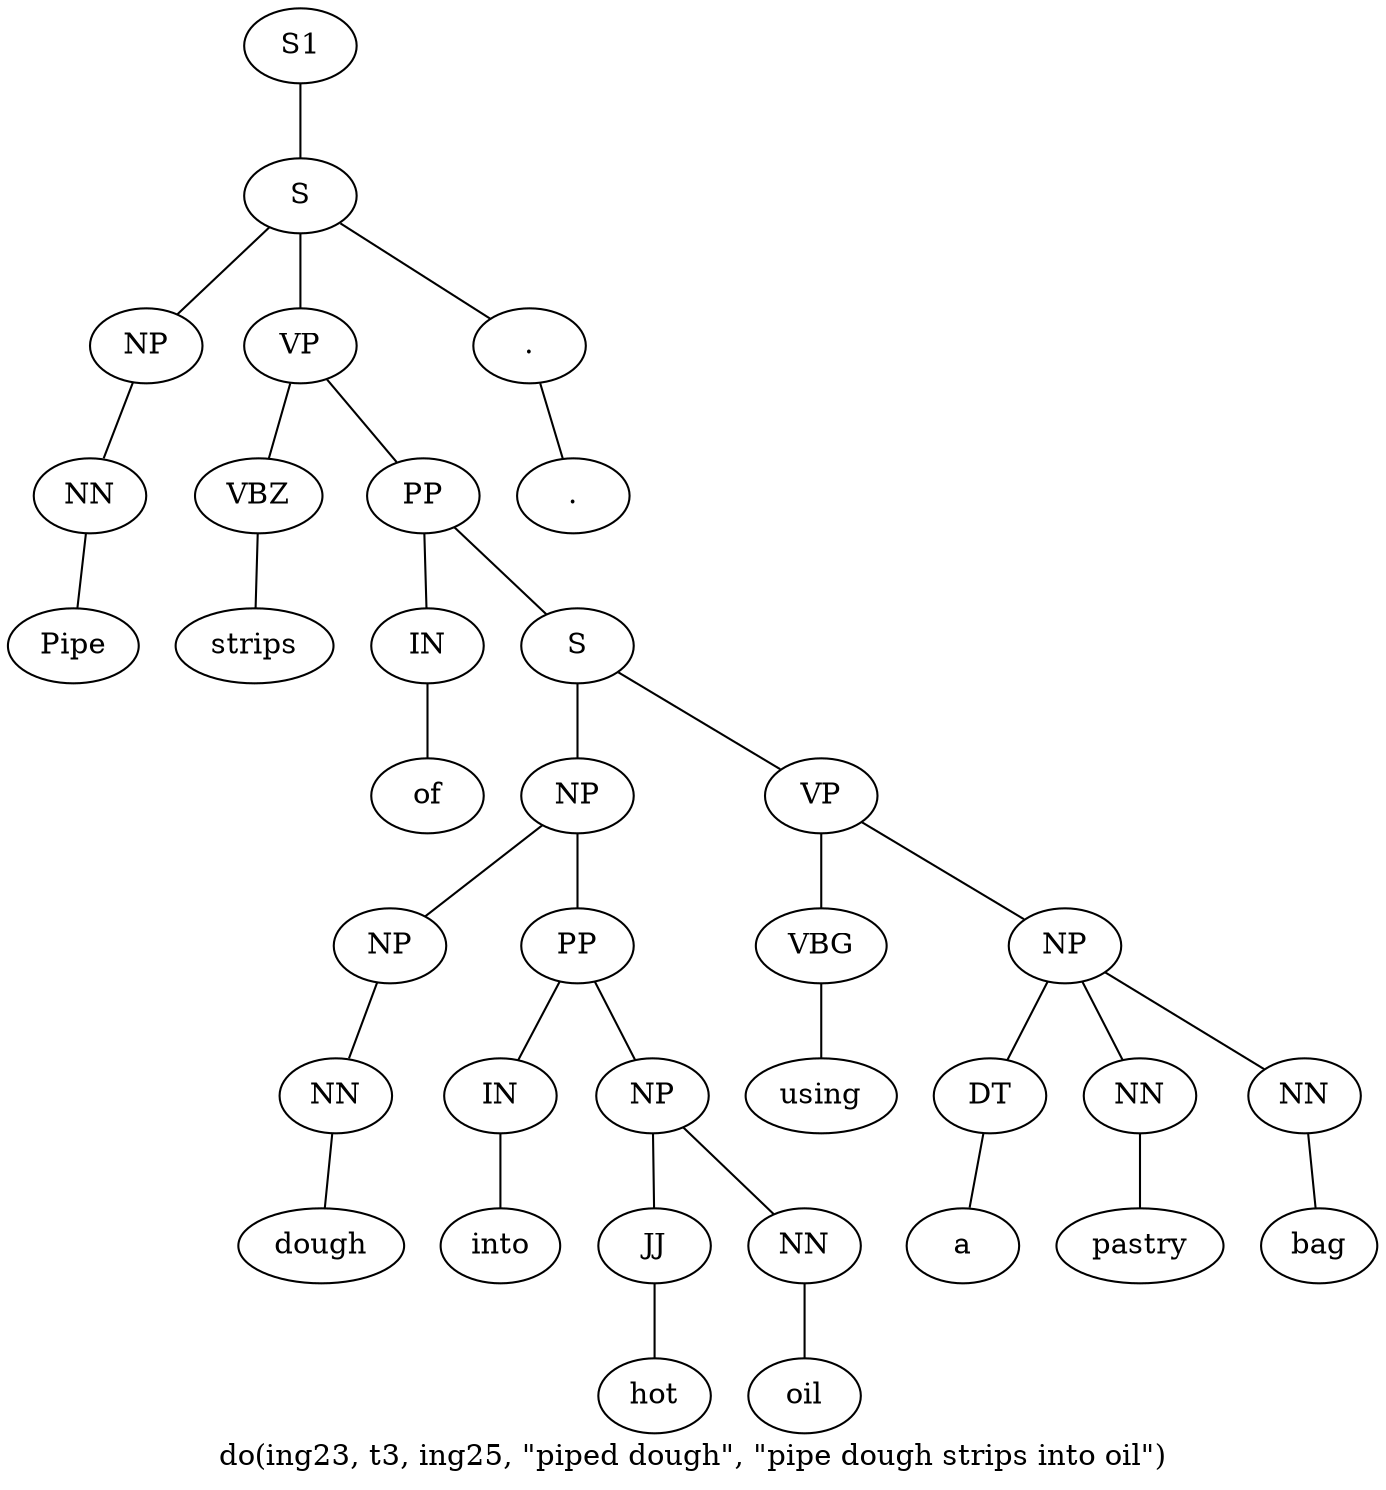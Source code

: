 graph SyntaxGraph {
	label = "do(ing23, t3, ing25, \"piped dough\", \"pipe dough strips into oil\")";
	Node0 [label="S1"];
	Node1 [label="S"];
	Node2 [label="NP"];
	Node3 [label="NN"];
	Node4 [label="Pipe"];
	Node5 [label="VP"];
	Node6 [label="VBZ"];
	Node7 [label="strips"];
	Node8 [label="PP"];
	Node9 [label="IN"];
	Node10 [label="of"];
	Node11 [label="S"];
	Node12 [label="NP"];
	Node13 [label="NP"];
	Node14 [label="NN"];
	Node15 [label="dough"];
	Node16 [label="PP"];
	Node17 [label="IN"];
	Node18 [label="into"];
	Node19 [label="NP"];
	Node20 [label="JJ"];
	Node21 [label="hot"];
	Node22 [label="NN"];
	Node23 [label="oil"];
	Node24 [label="VP"];
	Node25 [label="VBG"];
	Node26 [label="using"];
	Node27 [label="NP"];
	Node28 [label="DT"];
	Node29 [label="a"];
	Node30 [label="NN"];
	Node31 [label="pastry"];
	Node32 [label="NN"];
	Node33 [label="bag"];
	Node34 [label="."];
	Node35 [label="."];

	Node0 -- Node1;
	Node1 -- Node2;
	Node1 -- Node5;
	Node1 -- Node34;
	Node2 -- Node3;
	Node3 -- Node4;
	Node5 -- Node6;
	Node5 -- Node8;
	Node6 -- Node7;
	Node8 -- Node9;
	Node8 -- Node11;
	Node9 -- Node10;
	Node11 -- Node12;
	Node11 -- Node24;
	Node12 -- Node13;
	Node12 -- Node16;
	Node13 -- Node14;
	Node14 -- Node15;
	Node16 -- Node17;
	Node16 -- Node19;
	Node17 -- Node18;
	Node19 -- Node20;
	Node19 -- Node22;
	Node20 -- Node21;
	Node22 -- Node23;
	Node24 -- Node25;
	Node24 -- Node27;
	Node25 -- Node26;
	Node27 -- Node28;
	Node27 -- Node30;
	Node27 -- Node32;
	Node28 -- Node29;
	Node30 -- Node31;
	Node32 -- Node33;
	Node34 -- Node35;
}